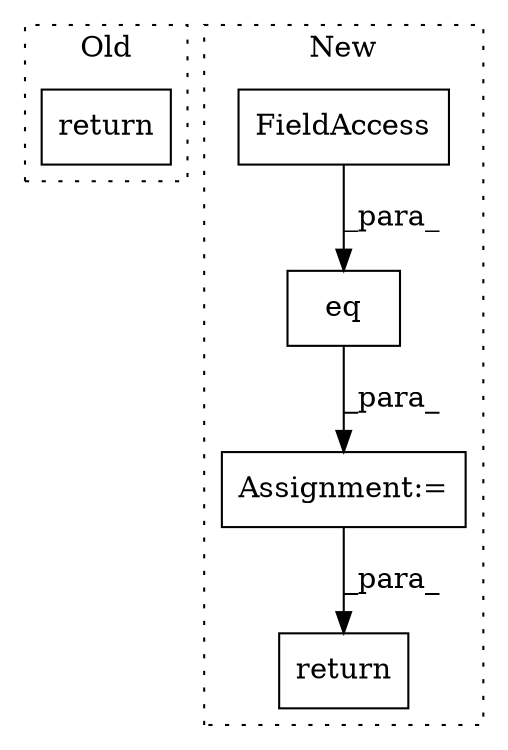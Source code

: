 digraph G {
subgraph cluster0 {
1 [label="return" a="41" s="7625" l="12" shape="box"];
label = "Old";
style="dotted";
}
subgraph cluster1 {
2 [label="eq" a="32" s="7687,7706" l="3,1" shape="box"];
3 [label="return" a="41" s="7717" l="7" shape="box"];
4 [label="Assignment:=" a="7" s="7675" l="1" shape="box"];
5 [label="FieldAccess" a="22" s="7690" l="16" shape="box"];
label = "New";
style="dotted";
}
2 -> 4 [label="_para_"];
4 -> 3 [label="_para_"];
5 -> 2 [label="_para_"];
}